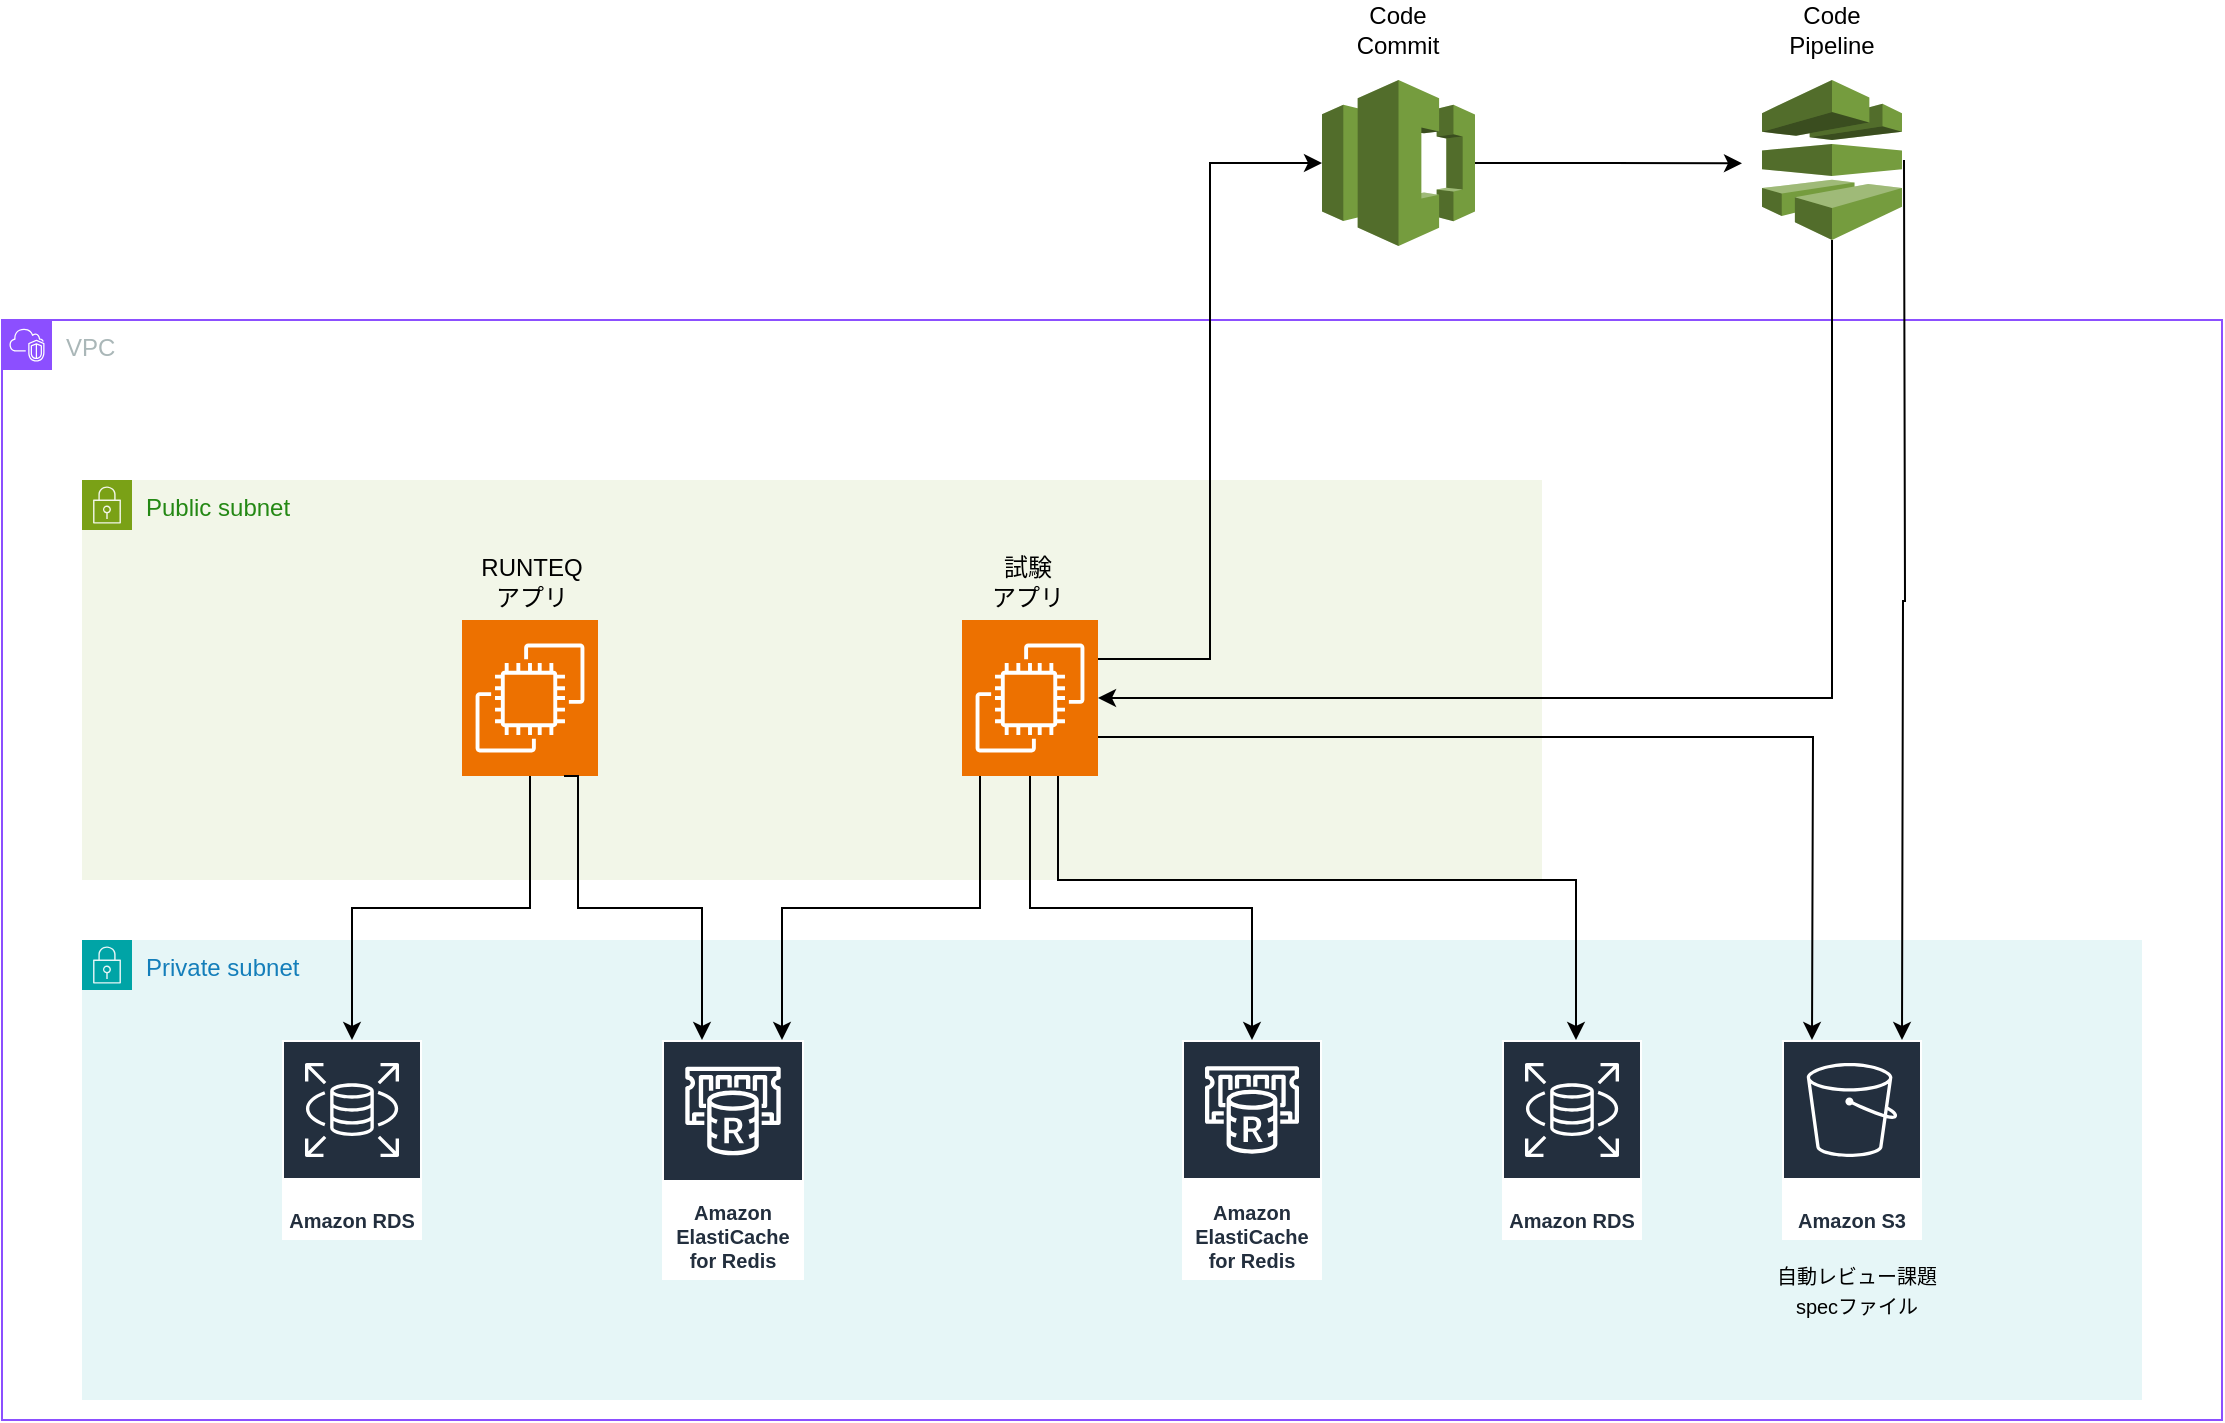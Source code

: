 <mxfile version="24.8.3">
  <diagram id="Ht1M8jgEwFfnCIfOTk4-" name="Page-1">
    <mxGraphModel dx="1300" dy="1666" grid="1" gridSize="10" guides="1" tooltips="1" connect="1" arrows="1" fold="1" page="1" pageScale="1" pageWidth="1169" pageHeight="827" math="0" shadow="0">
      <root>
        <mxCell id="0" />
        <mxCell id="1" parent="0" />
        <mxCell id="tops9HvevJNxcCVQyeS8-22" value="VPC" style="points=[[0,0],[0.25,0],[0.5,0],[0.75,0],[1,0],[1,0.25],[1,0.5],[1,0.75],[1,1],[0.75,1],[0.5,1],[0.25,1],[0,1],[0,0.75],[0,0.5],[0,0.25]];outlineConnect=0;gradientColor=none;html=1;whiteSpace=wrap;fontSize=12;fontStyle=0;container=1;pointerEvents=0;collapsible=0;recursiveResize=0;shape=mxgraph.aws4.group;grIcon=mxgraph.aws4.group_vpc2;strokeColor=#8C4FFF;fillColor=none;verticalAlign=top;align=left;spacingLeft=30;fontColor=#AAB7B8;dashed=0;" parent="1" vertex="1">
          <mxGeometry x="50" y="-580" width="1110" height="550" as="geometry" />
        </mxCell>
        <mxCell id="tops9HvevJNxcCVQyeS8-24" value="Public subnet" style="points=[[0,0],[0.25,0],[0.5,0],[0.75,0],[1,0],[1,0.25],[1,0.5],[1,0.75],[1,1],[0.75,1],[0.5,1],[0.25,1],[0,1],[0,0.75],[0,0.5],[0,0.25]];outlineConnect=0;gradientColor=none;html=1;whiteSpace=wrap;fontSize=12;fontStyle=0;container=1;pointerEvents=0;collapsible=0;recursiveResize=0;shape=mxgraph.aws4.group;grIcon=mxgraph.aws4.group_security_group;grStroke=0;strokeColor=#7AA116;fillColor=#F2F6E8;verticalAlign=top;align=left;spacingLeft=30;fontColor=#248814;dashed=0;" parent="tops9HvevJNxcCVQyeS8-22" vertex="1">
          <mxGeometry x="40" y="80" width="730" height="200" as="geometry" />
        </mxCell>
        <mxCell id="tops9HvevJNxcCVQyeS8-2" value="" style="sketch=0;points=[[0,0,0],[0.25,0,0],[0.5,0,0],[0.75,0,0],[1,0,0],[0,1,0],[0.25,1,0],[0.5,1,0],[0.75,1,0],[1,1,0],[0,0.25,0],[0,0.5,0],[0,0.75,0],[1,0.25,0],[1,0.5,0],[1,0.75,0]];outlineConnect=0;fontColor=#232F3E;fillColor=#ED7100;strokeColor=#ffffff;dashed=0;verticalLabelPosition=bottom;verticalAlign=top;align=center;html=1;fontSize=12;fontStyle=0;aspect=fixed;shape=mxgraph.aws4.resourceIcon;resIcon=mxgraph.aws4.ec2;" parent="tops9HvevJNxcCVQyeS8-24" vertex="1">
          <mxGeometry x="190" y="70" width="68" height="78" as="geometry" />
        </mxCell>
        <mxCell id="tops9HvevJNxcCVQyeS8-7" value="" style="sketch=0;points=[[0,0,0],[0.25,0,0],[0.5,0,0],[0.75,0,0],[1,0,0],[0,1,0],[0.25,1,0],[0.5,1,0],[0.75,1,0],[1,1,0],[0,0.25,0],[0,0.5,0],[0,0.75,0],[1,0.25,0],[1,0.5,0],[1,0.75,0]];outlineConnect=0;fontColor=#232F3E;fillColor=#ED7100;strokeColor=#ffffff;dashed=0;verticalLabelPosition=bottom;verticalAlign=top;align=center;html=1;fontSize=12;fontStyle=0;aspect=fixed;shape=mxgraph.aws4.resourceIcon;resIcon=mxgraph.aws4.ec2;" parent="tops9HvevJNxcCVQyeS8-24" vertex="1">
          <mxGeometry x="440" y="70" width="68" height="78" as="geometry" />
        </mxCell>
        <mxCell id="88a5L5l1Er8q3SRM8hLV-1" value="RUNTEQ&lt;br&gt;アプリ" style="text;html=1;align=center;verticalAlign=middle;whiteSpace=wrap;rounded=0;" vertex="1" parent="tops9HvevJNxcCVQyeS8-24">
          <mxGeometry x="190" y="36" width="70" height="30" as="geometry" />
        </mxCell>
        <mxCell id="88a5L5l1Er8q3SRM8hLV-2" value="試験&lt;br&gt;アプリ" style="text;html=1;align=center;verticalAlign=middle;whiteSpace=wrap;rounded=0;" vertex="1" parent="tops9HvevJNxcCVQyeS8-24">
          <mxGeometry x="438" y="36" width="70" height="30" as="geometry" />
        </mxCell>
        <mxCell id="tops9HvevJNxcCVQyeS8-26" value="Private subnet" style="points=[[0,0],[0.25,0],[0.5,0],[0.75,0],[1,0],[1,0.25],[1,0.5],[1,0.75],[1,1],[0.75,1],[0.5,1],[0.25,1],[0,1],[0,0.75],[0,0.5],[0,0.25]];outlineConnect=0;gradientColor=none;html=1;whiteSpace=wrap;fontSize=12;fontStyle=0;container=1;pointerEvents=0;collapsible=0;recursiveResize=0;shape=mxgraph.aws4.group;grIcon=mxgraph.aws4.group_security_group;grStroke=0;strokeColor=#00A4A6;fillColor=#E6F6F7;verticalAlign=top;align=left;spacingLeft=30;fontColor=#147EBA;dashed=0;" parent="tops9HvevJNxcCVQyeS8-22" vertex="1">
          <mxGeometry x="40" y="310" width="1030" height="230" as="geometry" />
        </mxCell>
        <mxCell id="tops9HvevJNxcCVQyeS8-8" value="Amazon ElastiCache for Redis" style="sketch=0;outlineConnect=0;fontColor=#232F3E;gradientColor=none;strokeColor=#ffffff;fillColor=#232F3E;dashed=0;verticalLabelPosition=middle;verticalAlign=bottom;align=center;html=1;whiteSpace=wrap;fontSize=10;fontStyle=1;spacing=3;shape=mxgraph.aws4.productIcon;prIcon=mxgraph.aws4.elasticache_for_redis;" parent="tops9HvevJNxcCVQyeS8-26" vertex="1">
          <mxGeometry x="550" y="50" width="70" height="120" as="geometry" />
        </mxCell>
        <mxCell id="tops9HvevJNxcCVQyeS8-5" value="Amazon RDS" style="sketch=0;outlineConnect=0;fontColor=#232F3E;gradientColor=none;strokeColor=#ffffff;fillColor=#232F3E;dashed=0;verticalLabelPosition=middle;verticalAlign=bottom;align=center;html=1;whiteSpace=wrap;fontSize=10;fontStyle=1;spacing=3;shape=mxgraph.aws4.productIcon;prIcon=mxgraph.aws4.rds;" parent="tops9HvevJNxcCVQyeS8-26" vertex="1">
          <mxGeometry x="100" y="50" width="70" height="100" as="geometry" />
        </mxCell>
        <mxCell id="tops9HvevJNxcCVQyeS8-6" value="Amazon ElastiCache for Redis" style="sketch=0;outlineConnect=0;fontColor=#232F3E;gradientColor=none;strokeColor=#ffffff;fillColor=#232F3E;dashed=0;verticalLabelPosition=middle;verticalAlign=bottom;align=center;html=1;whiteSpace=wrap;fontSize=10;fontStyle=1;spacing=3;shape=mxgraph.aws4.productIcon;prIcon=mxgraph.aws4.elasticache_for_redis;" parent="tops9HvevJNxcCVQyeS8-26" vertex="1">
          <mxGeometry x="290" y="50" width="71" height="120" as="geometry" />
        </mxCell>
        <mxCell id="tops9HvevJNxcCVQyeS8-28" value="Amazon RDS" style="sketch=0;outlineConnect=0;fontColor=#232F3E;gradientColor=none;strokeColor=#ffffff;fillColor=#232F3E;dashed=0;verticalLabelPosition=middle;verticalAlign=bottom;align=center;html=1;whiteSpace=wrap;fontSize=10;fontStyle=1;spacing=3;shape=mxgraph.aws4.productIcon;prIcon=mxgraph.aws4.rds;" parent="tops9HvevJNxcCVQyeS8-26" vertex="1">
          <mxGeometry x="710" y="50" width="70" height="100" as="geometry" />
        </mxCell>
        <mxCell id="88a5L5l1Er8q3SRM8hLV-3" value="&lt;font style=&quot;font-size: 10px;&quot;&gt;自動レビュー課題&lt;br&gt;specファイル&lt;/font&gt;" style="text;html=1;align=center;verticalAlign=middle;whiteSpace=wrap;rounded=0;" vertex="1" parent="tops9HvevJNxcCVQyeS8-26">
          <mxGeometry x="845" y="160" width="85" height="30" as="geometry" />
        </mxCell>
        <mxCell id="tops9HvevJNxcCVQyeS8-38" value="Amazon S3" style="sketch=0;outlineConnect=0;fontColor=#232F3E;gradientColor=none;strokeColor=#ffffff;fillColor=#232F3E;dashed=0;verticalLabelPosition=middle;verticalAlign=bottom;align=center;html=1;whiteSpace=wrap;fontSize=10;fontStyle=1;spacing=3;shape=mxgraph.aws4.productIcon;prIcon=mxgraph.aws4.s3;" parent="tops9HvevJNxcCVQyeS8-26" vertex="1">
          <mxGeometry x="850" y="50" width="70" height="100" as="geometry" />
        </mxCell>
        <mxCell id="tops9HvevJNxcCVQyeS8-29" style="edgeStyle=orthogonalEdgeStyle;rounded=0;orthogonalLoop=1;jettySize=auto;html=1;exitX=0.5;exitY=1;exitDx=0;exitDy=0;exitPerimeter=0;" parent="tops9HvevJNxcCVQyeS8-22" source="tops9HvevJNxcCVQyeS8-2" target="tops9HvevJNxcCVQyeS8-5" edge="1">
          <mxGeometry relative="1" as="geometry" />
        </mxCell>
        <mxCell id="tops9HvevJNxcCVQyeS8-30" style="edgeStyle=orthogonalEdgeStyle;rounded=0;orthogonalLoop=1;jettySize=auto;html=1;exitX=0.75;exitY=1;exitDx=0;exitDy=0;exitPerimeter=0;" parent="tops9HvevJNxcCVQyeS8-22" source="tops9HvevJNxcCVQyeS8-2" target="tops9HvevJNxcCVQyeS8-6" edge="1">
          <mxGeometry relative="1" as="geometry">
            <Array as="points">
              <mxPoint x="288" y="294" />
              <mxPoint x="350" y="294" />
            </Array>
          </mxGeometry>
        </mxCell>
        <mxCell id="tops9HvevJNxcCVQyeS8-31" style="edgeStyle=orthogonalEdgeStyle;rounded=0;orthogonalLoop=1;jettySize=auto;html=1;" parent="tops9HvevJNxcCVQyeS8-22" source="tops9HvevJNxcCVQyeS8-7" target="tops9HvevJNxcCVQyeS8-6" edge="1">
          <mxGeometry relative="1" as="geometry">
            <Array as="points">
              <mxPoint x="489" y="294" />
              <mxPoint x="390" y="294" />
            </Array>
          </mxGeometry>
        </mxCell>
        <mxCell id="tops9HvevJNxcCVQyeS8-33" style="edgeStyle=orthogonalEdgeStyle;rounded=0;orthogonalLoop=1;jettySize=auto;html=1;exitX=0.5;exitY=1;exitDx=0;exitDy=0;exitPerimeter=0;" parent="tops9HvevJNxcCVQyeS8-22" source="tops9HvevJNxcCVQyeS8-7" target="tops9HvevJNxcCVQyeS8-8" edge="1">
          <mxGeometry relative="1" as="geometry" />
        </mxCell>
        <mxCell id="tops9HvevJNxcCVQyeS8-34" style="edgeStyle=orthogonalEdgeStyle;rounded=0;orthogonalLoop=1;jettySize=auto;html=1;exitX=0.75;exitY=1;exitDx=0;exitDy=0;exitPerimeter=0;" parent="tops9HvevJNxcCVQyeS8-22" edge="1">
          <mxGeometry relative="1" as="geometry">
            <Array as="points">
              <mxPoint x="528" y="280" />
              <mxPoint x="787" y="280" />
            </Array>
            <mxPoint x="528" y="228" as="sourcePoint" />
            <mxPoint x="787" y="360" as="targetPoint" />
          </mxGeometry>
        </mxCell>
        <mxCell id="88a5L5l1Er8q3SRM8hLV-4" style="edgeStyle=orthogonalEdgeStyle;rounded=0;orthogonalLoop=1;jettySize=auto;html=1;exitX=1;exitY=0.75;exitDx=0;exitDy=0;exitPerimeter=0;" edge="1" parent="tops9HvevJNxcCVQyeS8-22" source="tops9HvevJNxcCVQyeS8-7">
          <mxGeometry relative="1" as="geometry">
            <mxPoint x="550" y="210" as="sourcePoint" />
            <mxPoint x="905" y="360" as="targetPoint" />
          </mxGeometry>
        </mxCell>
        <mxCell id="88a5L5l1Er8q3SRM8hLV-8" style="edgeStyle=orthogonalEdgeStyle;rounded=0;orthogonalLoop=1;jettySize=auto;html=1;exitX=1;exitY=0.5;exitDx=0;exitDy=0;exitPerimeter=0;" edge="1" parent="1" source="tops9HvevJNxcCVQyeS8-35">
          <mxGeometry relative="1" as="geometry">
            <mxPoint x="920" y="-658.381" as="targetPoint" />
          </mxGeometry>
        </mxCell>
        <mxCell id="tops9HvevJNxcCVQyeS8-35" value="" style="outlineConnect=0;dashed=0;verticalLabelPosition=bottom;verticalAlign=top;align=center;html=1;shape=mxgraph.aws3.codecommit;fillColor=#759C3E;gradientColor=none;" parent="1" vertex="1">
          <mxGeometry x="710" y="-700" width="76.5" height="83" as="geometry" />
        </mxCell>
        <mxCell id="88a5L5l1Er8q3SRM8hLV-12" style="edgeStyle=orthogonalEdgeStyle;rounded=0;orthogonalLoop=1;jettySize=auto;html=1;exitX=1;exitY=0.5;exitDx=0;exitDy=0;exitPerimeter=0;" edge="1" parent="1">
          <mxGeometry relative="1" as="geometry">
            <mxPoint x="1001" y="-660" as="sourcePoint" />
            <mxPoint x="1000" y="-220" as="targetPoint" />
          </mxGeometry>
        </mxCell>
        <mxCell id="tops9HvevJNxcCVQyeS8-36" value="" style="outlineConnect=0;dashed=0;verticalLabelPosition=bottom;verticalAlign=top;align=center;html=1;shape=mxgraph.aws3.codepipeline;fillColor=#759C3E;gradientColor=none;" parent="1" vertex="1">
          <mxGeometry x="930" y="-700" width="70" height="80" as="geometry" />
        </mxCell>
        <mxCell id="88a5L5l1Er8q3SRM8hLV-5" value="Code Commit" style="text;html=1;align=center;verticalAlign=middle;whiteSpace=wrap;rounded=0;" vertex="1" parent="1">
          <mxGeometry x="713.25" y="-740" width="70" height="30" as="geometry" />
        </mxCell>
        <mxCell id="88a5L5l1Er8q3SRM8hLV-6" value="Code Pipeline" style="text;html=1;align=center;verticalAlign=middle;whiteSpace=wrap;rounded=0;" vertex="1" parent="1">
          <mxGeometry x="930" y="-740" width="70" height="30" as="geometry" />
        </mxCell>
        <mxCell id="88a5L5l1Er8q3SRM8hLV-7" style="edgeStyle=orthogonalEdgeStyle;rounded=0;orthogonalLoop=1;jettySize=auto;html=1;exitX=1;exitY=0.25;exitDx=0;exitDy=0;exitPerimeter=0;entryX=0;entryY=0.5;entryDx=0;entryDy=0;entryPerimeter=0;" edge="1" parent="1" source="tops9HvevJNxcCVQyeS8-7" target="tops9HvevJNxcCVQyeS8-35">
          <mxGeometry relative="1" as="geometry" />
        </mxCell>
        <mxCell id="88a5L5l1Er8q3SRM8hLV-11" style="edgeStyle=orthogonalEdgeStyle;rounded=0;orthogonalLoop=1;jettySize=auto;html=1;exitX=0.5;exitY=1;exitDx=0;exitDy=0;exitPerimeter=0;entryX=1;entryY=0.5;entryDx=0;entryDy=0;entryPerimeter=0;" edge="1" parent="1" source="tops9HvevJNxcCVQyeS8-36" target="tops9HvevJNxcCVQyeS8-7">
          <mxGeometry relative="1" as="geometry" />
        </mxCell>
      </root>
    </mxGraphModel>
  </diagram>
</mxfile>
